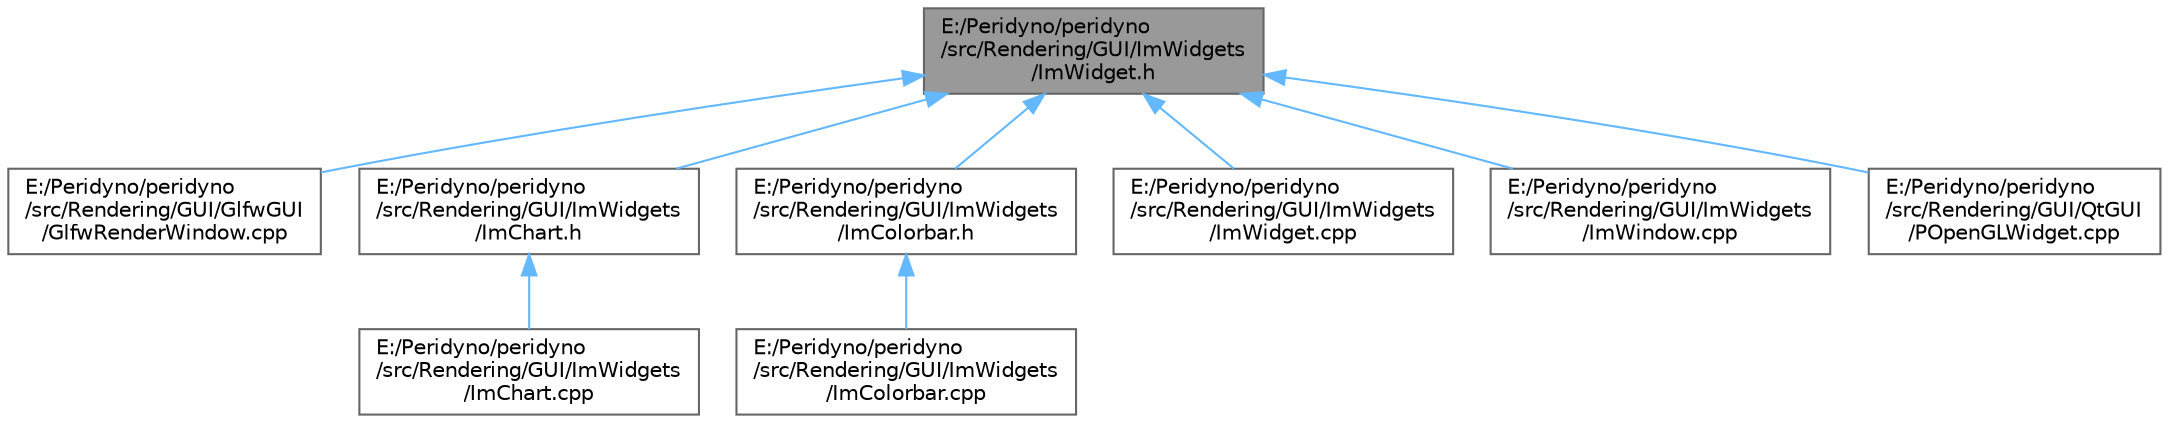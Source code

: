 digraph "E:/Peridyno/peridyno/src/Rendering/GUI/ImWidgets/ImWidget.h"
{
 // LATEX_PDF_SIZE
  bgcolor="transparent";
  edge [fontname=Helvetica,fontsize=10,labelfontname=Helvetica,labelfontsize=10];
  node [fontname=Helvetica,fontsize=10,shape=box,height=0.2,width=0.4];
  Node1 [id="Node000001",label="E:/Peridyno/peridyno\l/src/Rendering/GUI/ImWidgets\l/ImWidget.h",height=0.2,width=0.4,color="gray40", fillcolor="grey60", style="filled", fontcolor="black",tooltip=" "];
  Node1 -> Node2 [id="edge1_Node000001_Node000002",dir="back",color="steelblue1",style="solid",tooltip=" "];
  Node2 [id="Node000002",label="E:/Peridyno/peridyno\l/src/Rendering/GUI/GlfwGUI\l/GlfwRenderWindow.cpp",height=0.2,width=0.4,color="grey40", fillcolor="white", style="filled",URL="$_glfw_render_window_8cpp.html",tooltip=" "];
  Node1 -> Node3 [id="edge2_Node000001_Node000003",dir="back",color="steelblue1",style="solid",tooltip=" "];
  Node3 [id="Node000003",label="E:/Peridyno/peridyno\l/src/Rendering/GUI/ImWidgets\l/ImChart.h",height=0.2,width=0.4,color="grey40", fillcolor="white", style="filled",URL="$_im_chart_8h.html",tooltip=" "];
  Node3 -> Node4 [id="edge3_Node000003_Node000004",dir="back",color="steelblue1",style="solid",tooltip=" "];
  Node4 [id="Node000004",label="E:/Peridyno/peridyno\l/src/Rendering/GUI/ImWidgets\l/ImChart.cpp",height=0.2,width=0.4,color="grey40", fillcolor="white", style="filled",URL="$_im_chart_8cpp.html",tooltip=" "];
  Node1 -> Node5 [id="edge4_Node000001_Node000005",dir="back",color="steelblue1",style="solid",tooltip=" "];
  Node5 [id="Node000005",label="E:/Peridyno/peridyno\l/src/Rendering/GUI/ImWidgets\l/ImColorbar.h",height=0.2,width=0.4,color="grey40", fillcolor="white", style="filled",URL="$_im_colorbar_8h.html",tooltip=" "];
  Node5 -> Node6 [id="edge5_Node000005_Node000006",dir="back",color="steelblue1",style="solid",tooltip=" "];
  Node6 [id="Node000006",label="E:/Peridyno/peridyno\l/src/Rendering/GUI/ImWidgets\l/ImColorbar.cpp",height=0.2,width=0.4,color="grey40", fillcolor="white", style="filled",URL="$_im_colorbar_8cpp.html",tooltip=" "];
  Node1 -> Node7 [id="edge6_Node000001_Node000007",dir="back",color="steelblue1",style="solid",tooltip=" "];
  Node7 [id="Node000007",label="E:/Peridyno/peridyno\l/src/Rendering/GUI/ImWidgets\l/ImWidget.cpp",height=0.2,width=0.4,color="grey40", fillcolor="white", style="filled",URL="$_im_widget_8cpp.html",tooltip=" "];
  Node1 -> Node8 [id="edge7_Node000001_Node000008",dir="back",color="steelblue1",style="solid",tooltip=" "];
  Node8 [id="Node000008",label="E:/Peridyno/peridyno\l/src/Rendering/GUI/ImWidgets\l/ImWindow.cpp",height=0.2,width=0.4,color="grey40", fillcolor="white", style="filled",URL="$_im_window_8cpp.html",tooltip=" "];
  Node1 -> Node9 [id="edge8_Node000001_Node000009",dir="back",color="steelblue1",style="solid",tooltip=" "];
  Node9 [id="Node000009",label="E:/Peridyno/peridyno\l/src/Rendering/GUI/QtGUI\l/POpenGLWidget.cpp",height=0.2,width=0.4,color="grey40", fillcolor="white", style="filled",URL="$_p_open_g_l_widget_8cpp.html",tooltip=" "];
}
